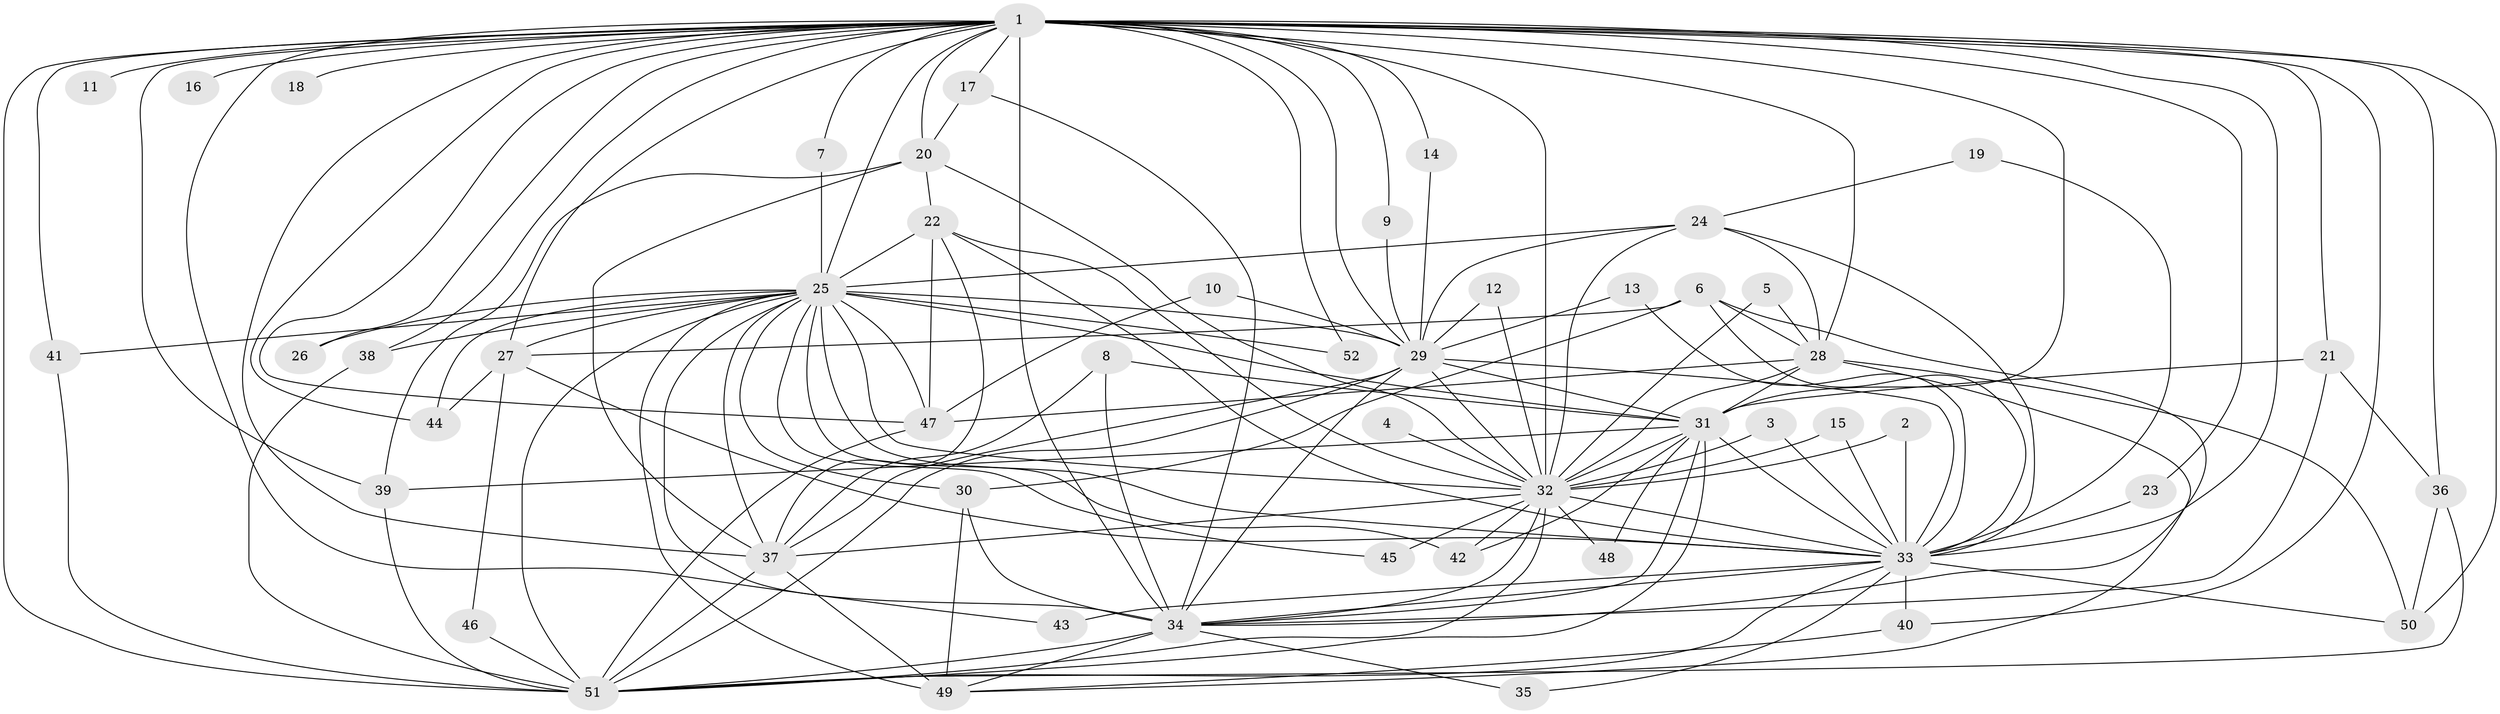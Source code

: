 // original degree distribution, {24: 0.009615384615384616, 22: 0.009615384615384616, 17: 0.009615384615384616, 19: 0.009615384615384616, 12: 0.009615384615384616, 23: 0.009615384615384616, 15: 0.009615384615384616, 26: 0.009615384615384616, 18: 0.009615384615384616, 27: 0.009615384615384616, 6: 0.019230769230769232, 10: 0.009615384615384616, 3: 0.25, 2: 0.5, 4: 0.07692307692307693, 5: 0.038461538461538464, 7: 0.009615384615384616}
// Generated by graph-tools (version 1.1) at 2025/25/03/09/25 03:25:49]
// undirected, 52 vertices, 146 edges
graph export_dot {
graph [start="1"]
  node [color=gray90,style=filled];
  1;
  2;
  3;
  4;
  5;
  6;
  7;
  8;
  9;
  10;
  11;
  12;
  13;
  14;
  15;
  16;
  17;
  18;
  19;
  20;
  21;
  22;
  23;
  24;
  25;
  26;
  27;
  28;
  29;
  30;
  31;
  32;
  33;
  34;
  35;
  36;
  37;
  38;
  39;
  40;
  41;
  42;
  43;
  44;
  45;
  46;
  47;
  48;
  49;
  50;
  51;
  52;
  1 -- 7 [weight=1.0];
  1 -- 9 [weight=1.0];
  1 -- 11 [weight=1.0];
  1 -- 14 [weight=1.0];
  1 -- 16 [weight=1.0];
  1 -- 17 [weight=1.0];
  1 -- 18 [weight=2.0];
  1 -- 20 [weight=1.0];
  1 -- 21 [weight=1.0];
  1 -- 23 [weight=1.0];
  1 -- 25 [weight=3.0];
  1 -- 26 [weight=1.0];
  1 -- 27 [weight=1.0];
  1 -- 28 [weight=2.0];
  1 -- 29 [weight=3.0];
  1 -- 31 [weight=3.0];
  1 -- 32 [weight=3.0];
  1 -- 33 [weight=3.0];
  1 -- 34 [weight=4.0];
  1 -- 36 [weight=1.0];
  1 -- 37 [weight=1.0];
  1 -- 38 [weight=1.0];
  1 -- 39 [weight=2.0];
  1 -- 40 [weight=1.0];
  1 -- 41 [weight=1.0];
  1 -- 43 [weight=1.0];
  1 -- 44 [weight=1.0];
  1 -- 47 [weight=1.0];
  1 -- 50 [weight=2.0];
  1 -- 51 [weight=3.0];
  1 -- 52 [weight=1.0];
  2 -- 32 [weight=1.0];
  2 -- 33 [weight=1.0];
  3 -- 32 [weight=1.0];
  3 -- 33 [weight=1.0];
  4 -- 32 [weight=1.0];
  5 -- 28 [weight=1.0];
  5 -- 32 [weight=1.0];
  6 -- 27 [weight=1.0];
  6 -- 28 [weight=1.0];
  6 -- 30 [weight=1.0];
  6 -- 33 [weight=1.0];
  6 -- 34 [weight=1.0];
  7 -- 25 [weight=1.0];
  8 -- 31 [weight=1.0];
  8 -- 34 [weight=1.0];
  8 -- 37 [weight=1.0];
  9 -- 29 [weight=1.0];
  10 -- 29 [weight=1.0];
  10 -- 47 [weight=1.0];
  12 -- 29 [weight=1.0];
  12 -- 32 [weight=1.0];
  13 -- 29 [weight=1.0];
  13 -- 33 [weight=1.0];
  14 -- 29 [weight=1.0];
  15 -- 32 [weight=1.0];
  15 -- 33 [weight=1.0];
  17 -- 20 [weight=1.0];
  17 -- 34 [weight=1.0];
  19 -- 24 [weight=1.0];
  19 -- 33 [weight=1.0];
  20 -- 22 [weight=1.0];
  20 -- 32 [weight=1.0];
  20 -- 37 [weight=2.0];
  20 -- 39 [weight=1.0];
  21 -- 31 [weight=2.0];
  21 -- 34 [weight=1.0];
  21 -- 36 [weight=1.0];
  22 -- 25 [weight=1.0];
  22 -- 32 [weight=1.0];
  22 -- 33 [weight=1.0];
  22 -- 37 [weight=1.0];
  22 -- 47 [weight=1.0];
  23 -- 33 [weight=1.0];
  24 -- 25 [weight=1.0];
  24 -- 28 [weight=1.0];
  24 -- 29 [weight=1.0];
  24 -- 32 [weight=1.0];
  24 -- 33 [weight=1.0];
  25 -- 26 [weight=1.0];
  25 -- 27 [weight=1.0];
  25 -- 29 [weight=1.0];
  25 -- 30 [weight=1.0];
  25 -- 31 [weight=1.0];
  25 -- 32 [weight=2.0];
  25 -- 33 [weight=1.0];
  25 -- 34 [weight=1.0];
  25 -- 37 [weight=1.0];
  25 -- 38 [weight=1.0];
  25 -- 41 [weight=1.0];
  25 -- 42 [weight=1.0];
  25 -- 44 [weight=1.0];
  25 -- 45 [weight=1.0];
  25 -- 47 [weight=1.0];
  25 -- 49 [weight=2.0];
  25 -- 51 [weight=1.0];
  25 -- 52 [weight=2.0];
  27 -- 33 [weight=1.0];
  27 -- 44 [weight=1.0];
  27 -- 46 [weight=1.0];
  28 -- 31 [weight=2.0];
  28 -- 32 [weight=1.0];
  28 -- 47 [weight=1.0];
  28 -- 49 [weight=1.0];
  28 -- 50 [weight=1.0];
  29 -- 31 [weight=1.0];
  29 -- 32 [weight=1.0];
  29 -- 33 [weight=3.0];
  29 -- 34 [weight=1.0];
  29 -- 37 [weight=1.0];
  29 -- 51 [weight=1.0];
  30 -- 34 [weight=1.0];
  30 -- 49 [weight=1.0];
  31 -- 32 [weight=2.0];
  31 -- 33 [weight=1.0];
  31 -- 34 [weight=2.0];
  31 -- 39 [weight=1.0];
  31 -- 42 [weight=1.0];
  31 -- 48 [weight=1.0];
  31 -- 51 [weight=1.0];
  32 -- 33 [weight=2.0];
  32 -- 34 [weight=1.0];
  32 -- 37 [weight=1.0];
  32 -- 42 [weight=1.0];
  32 -- 45 [weight=1.0];
  32 -- 48 [weight=1.0];
  32 -- 51 [weight=1.0];
  33 -- 34 [weight=1.0];
  33 -- 35 [weight=1.0];
  33 -- 40 [weight=1.0];
  33 -- 43 [weight=1.0];
  33 -- 50 [weight=1.0];
  33 -- 51 [weight=1.0];
  34 -- 35 [weight=1.0];
  34 -- 49 [weight=1.0];
  34 -- 51 [weight=1.0];
  36 -- 50 [weight=1.0];
  36 -- 51 [weight=1.0];
  37 -- 49 [weight=1.0];
  37 -- 51 [weight=1.0];
  38 -- 51 [weight=1.0];
  39 -- 51 [weight=1.0];
  40 -- 49 [weight=1.0];
  41 -- 51 [weight=1.0];
  46 -- 51 [weight=1.0];
  47 -- 51 [weight=2.0];
}
